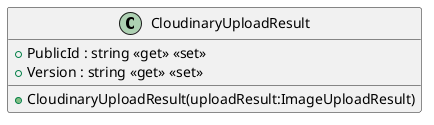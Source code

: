 @startuml
class CloudinaryUploadResult {
    + CloudinaryUploadResult(uploadResult:ImageUploadResult)
    + PublicId : string <<get>> <<set>>
    + Version : string <<get>> <<set>>
}
@enduml
